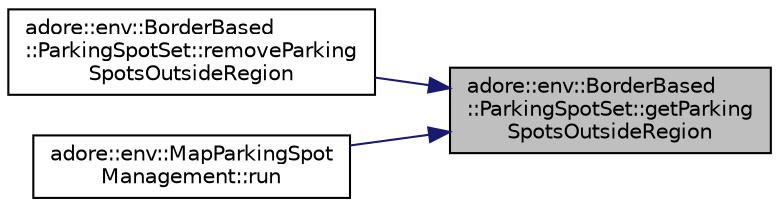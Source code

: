digraph "adore::env::BorderBased::ParkingSpotSet::getParkingSpotsOutsideRegion"
{
 // LATEX_PDF_SIZE
  edge [fontname="Helvetica",fontsize="10",labelfontname="Helvetica",labelfontsize="10"];
  node [fontname="Helvetica",fontsize="10",shape=record];
  rankdir="RL";
  Node1 [label="adore::env::BorderBased\l::ParkingSpotSet::getParking\lSpotsOutsideRegion",height=0.2,width=0.4,color="black", fillcolor="grey75", style="filled", fontcolor="black",tooltip=" "];
  Node1 -> Node2 [dir="back",color="midnightblue",fontsize="10",style="solid",fontname="Helvetica"];
  Node2 [label="adore::env::BorderBased\l::ParkingSpotSet::removeParking\lSpotsOutsideRegion",height=0.2,width=0.4,color="black", fillcolor="white", style="filled",URL="$classadore_1_1env_1_1BorderBased_1_1ParkingSpotSet.html#a4c5970b4aa2a9cd4326595ea519536a4",tooltip=" "];
  Node1 -> Node3 [dir="back",color="midnightblue",fontsize="10",style="solid",fontname="Helvetica"];
  Node3 [label="adore::env::MapParkingSpot\lManagement::run",height=0.2,width=0.4,color="black", fillcolor="white", style="filled",URL="$classadore_1_1env_1_1MapParkingSpotManagement.html#a32efcf29e243dd5864cd9bb031e60129",tooltip="get new and outdated parking spots based on vehicle position"];
}
